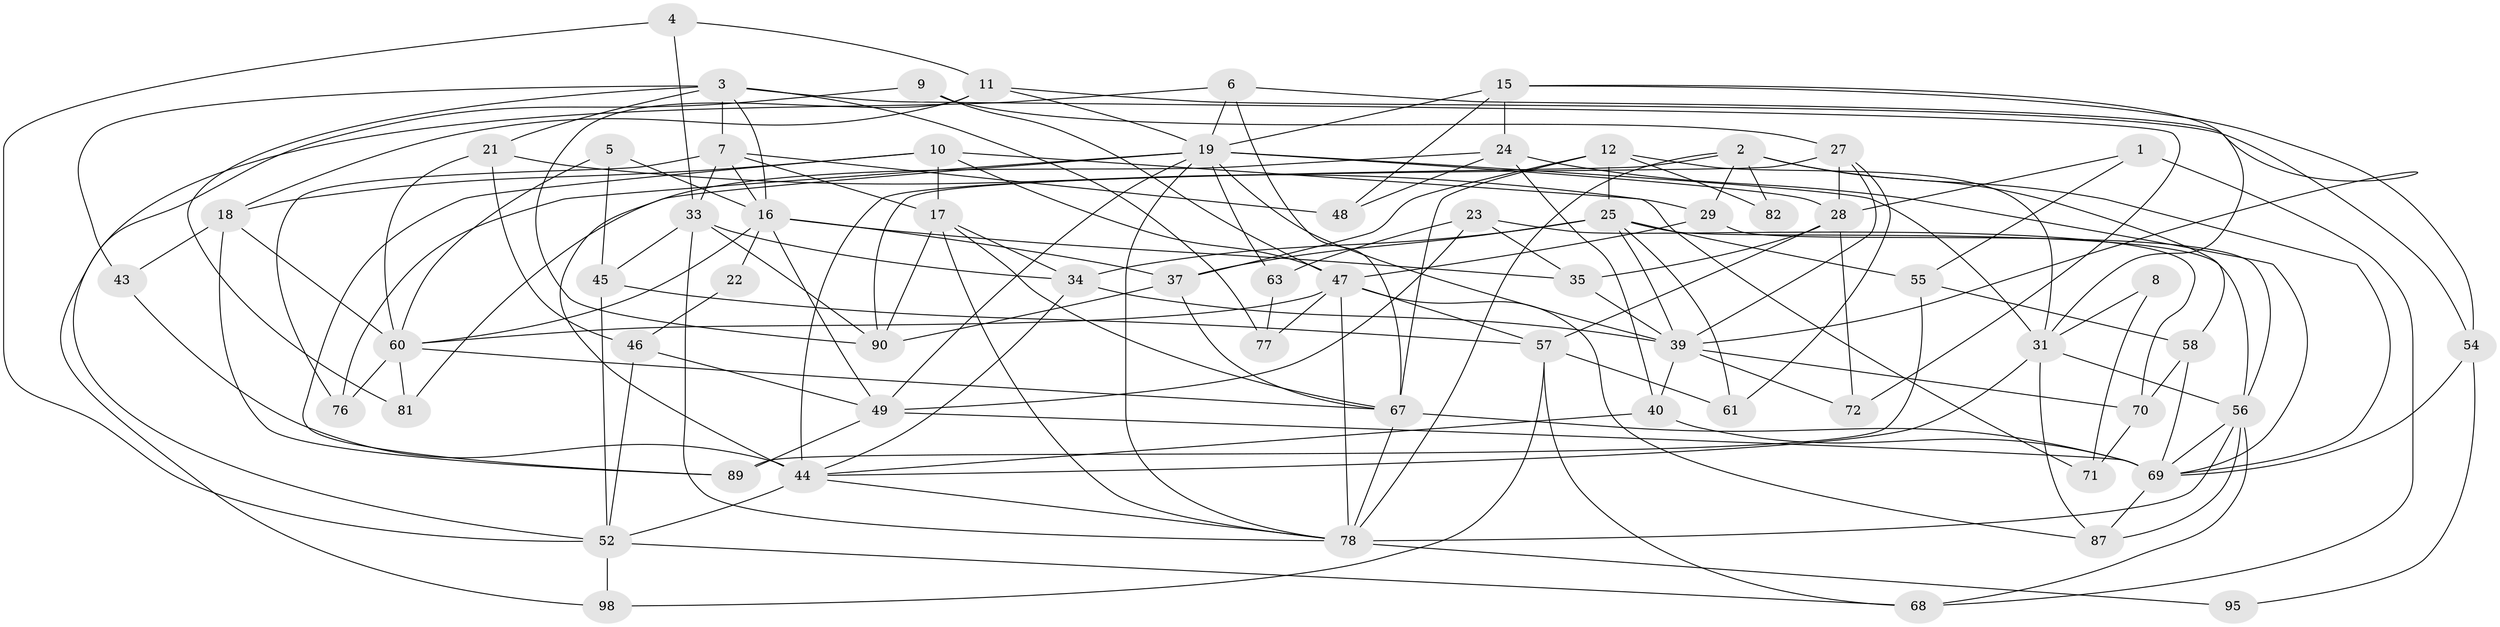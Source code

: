 // Generated by graph-tools (version 1.1) at 2025/52/02/27/25 19:52:08]
// undirected, 64 vertices, 157 edges
graph export_dot {
graph [start="1"]
  node [color=gray90,style=filled];
  1;
  2 [super="+41"];
  3 [super="+53"];
  4;
  5;
  6;
  7 [super="+84"];
  8;
  9;
  10 [super="+94"];
  11 [super="+13"];
  12 [super="+14"];
  15 [super="+75"];
  16 [super="+20"];
  17 [super="+26"];
  18;
  19 [super="+36"];
  21 [super="+88"];
  22;
  23 [super="+30"];
  24 [super="+86"];
  25 [super="+38"];
  27 [super="+64"];
  28 [super="+79"];
  29 [super="+42"];
  31 [super="+32"];
  33 [super="+50"];
  34 [super="+85"];
  35 [super="+62"];
  37 [super="+96"];
  39 [super="+92"];
  40;
  43;
  44 [super="+83"];
  45;
  46;
  47 [super="+51"];
  48;
  49 [super="+66"];
  52 [super="+97"];
  54;
  55;
  56 [super="+100"];
  57 [super="+59"];
  58;
  60 [super="+65"];
  61;
  63;
  67 [super="+73"];
  68 [super="+80"];
  69 [super="+74"];
  70 [super="+91"];
  71;
  72;
  76;
  77;
  78 [super="+93"];
  81;
  82;
  87 [super="+99"];
  89;
  90;
  95;
  98;
  1 -- 55;
  1 -- 68;
  1 -- 28;
  2 -- 78;
  2 -- 44;
  2 -- 82;
  2 -- 69;
  2 -- 58;
  2 -- 29;
  3 -- 43;
  3 -- 81;
  3 -- 72;
  3 -- 77;
  3 -- 7;
  3 -- 16;
  3 -- 21;
  4 -- 33;
  4 -- 52;
  4 -- 11;
  5 -- 16;
  5 -- 45;
  5 -- 60;
  6 -- 98;
  6 -- 31;
  6 -- 19;
  6 -- 67;
  7 -- 76;
  7 -- 48;
  7 -- 33;
  7 -- 17;
  7 -- 16;
  8 -- 71;
  8 -- 31;
  9 -- 52;
  9 -- 47;
  9 -- 27;
  10 -- 47;
  10 -- 18;
  10 -- 71;
  10 -- 89;
  10 -- 17;
  11 -- 90;
  11 -- 18;
  11 -- 19;
  11 -- 54;
  12 -- 67;
  12 -- 82;
  12 -- 25;
  12 -- 31;
  12 -- 37;
  15 -- 48;
  15 -- 54;
  15 -- 19;
  15 -- 24;
  15 -- 39;
  16 -- 49;
  16 -- 22;
  16 -- 60;
  16 -- 35;
  16 -- 37;
  17 -- 67;
  17 -- 34;
  17 -- 90;
  17 -- 78;
  18 -- 43;
  18 -- 89;
  18 -- 60;
  19 -- 49;
  19 -- 76;
  19 -- 39;
  19 -- 28;
  19 -- 63;
  19 -- 31;
  19 -- 78;
  19 -- 44;
  21 -- 29 [weight=3];
  21 -- 46;
  21 -- 60;
  22 -- 46;
  23 -- 49;
  23 -- 35;
  23 -- 63;
  23 -- 70 [weight=2];
  24 -- 69;
  24 -- 40;
  24 -- 81;
  24 -- 48;
  25 -- 34;
  25 -- 56;
  25 -- 61;
  25 -- 55;
  25 -- 39;
  25 -- 37;
  27 -- 39;
  27 -- 90;
  27 -- 28;
  27 -- 61;
  28 -- 57 [weight=2];
  28 -- 72;
  28 -- 35;
  29 -- 47;
  29 -- 56;
  31 -- 44;
  31 -- 87;
  31 -- 56;
  33 -- 45;
  33 -- 78;
  33 -- 90;
  33 -- 34;
  34 -- 44;
  34 -- 39;
  35 -- 39;
  37 -- 90;
  37 -- 67;
  39 -- 72;
  39 -- 40;
  39 -- 70;
  40 -- 69;
  40 -- 44;
  43 -- 44;
  44 -- 78;
  44 -- 52;
  45 -- 57;
  45 -- 52;
  46 -- 52;
  46 -- 49;
  47 -- 60;
  47 -- 57;
  47 -- 78;
  47 -- 77;
  47 -- 87;
  49 -- 69;
  49 -- 89;
  52 -- 98;
  52 -- 68;
  54 -- 95;
  54 -- 69;
  55 -- 89;
  55 -- 58;
  56 -- 87;
  56 -- 69;
  56 -- 68;
  56 -- 78;
  57 -- 61;
  57 -- 98;
  57 -- 68;
  58 -- 69;
  58 -- 70;
  60 -- 76;
  60 -- 81;
  60 -- 67;
  63 -- 77;
  67 -- 69;
  67 -- 78;
  69 -- 87;
  70 -- 71 [weight=2];
  78 -- 95;
}
